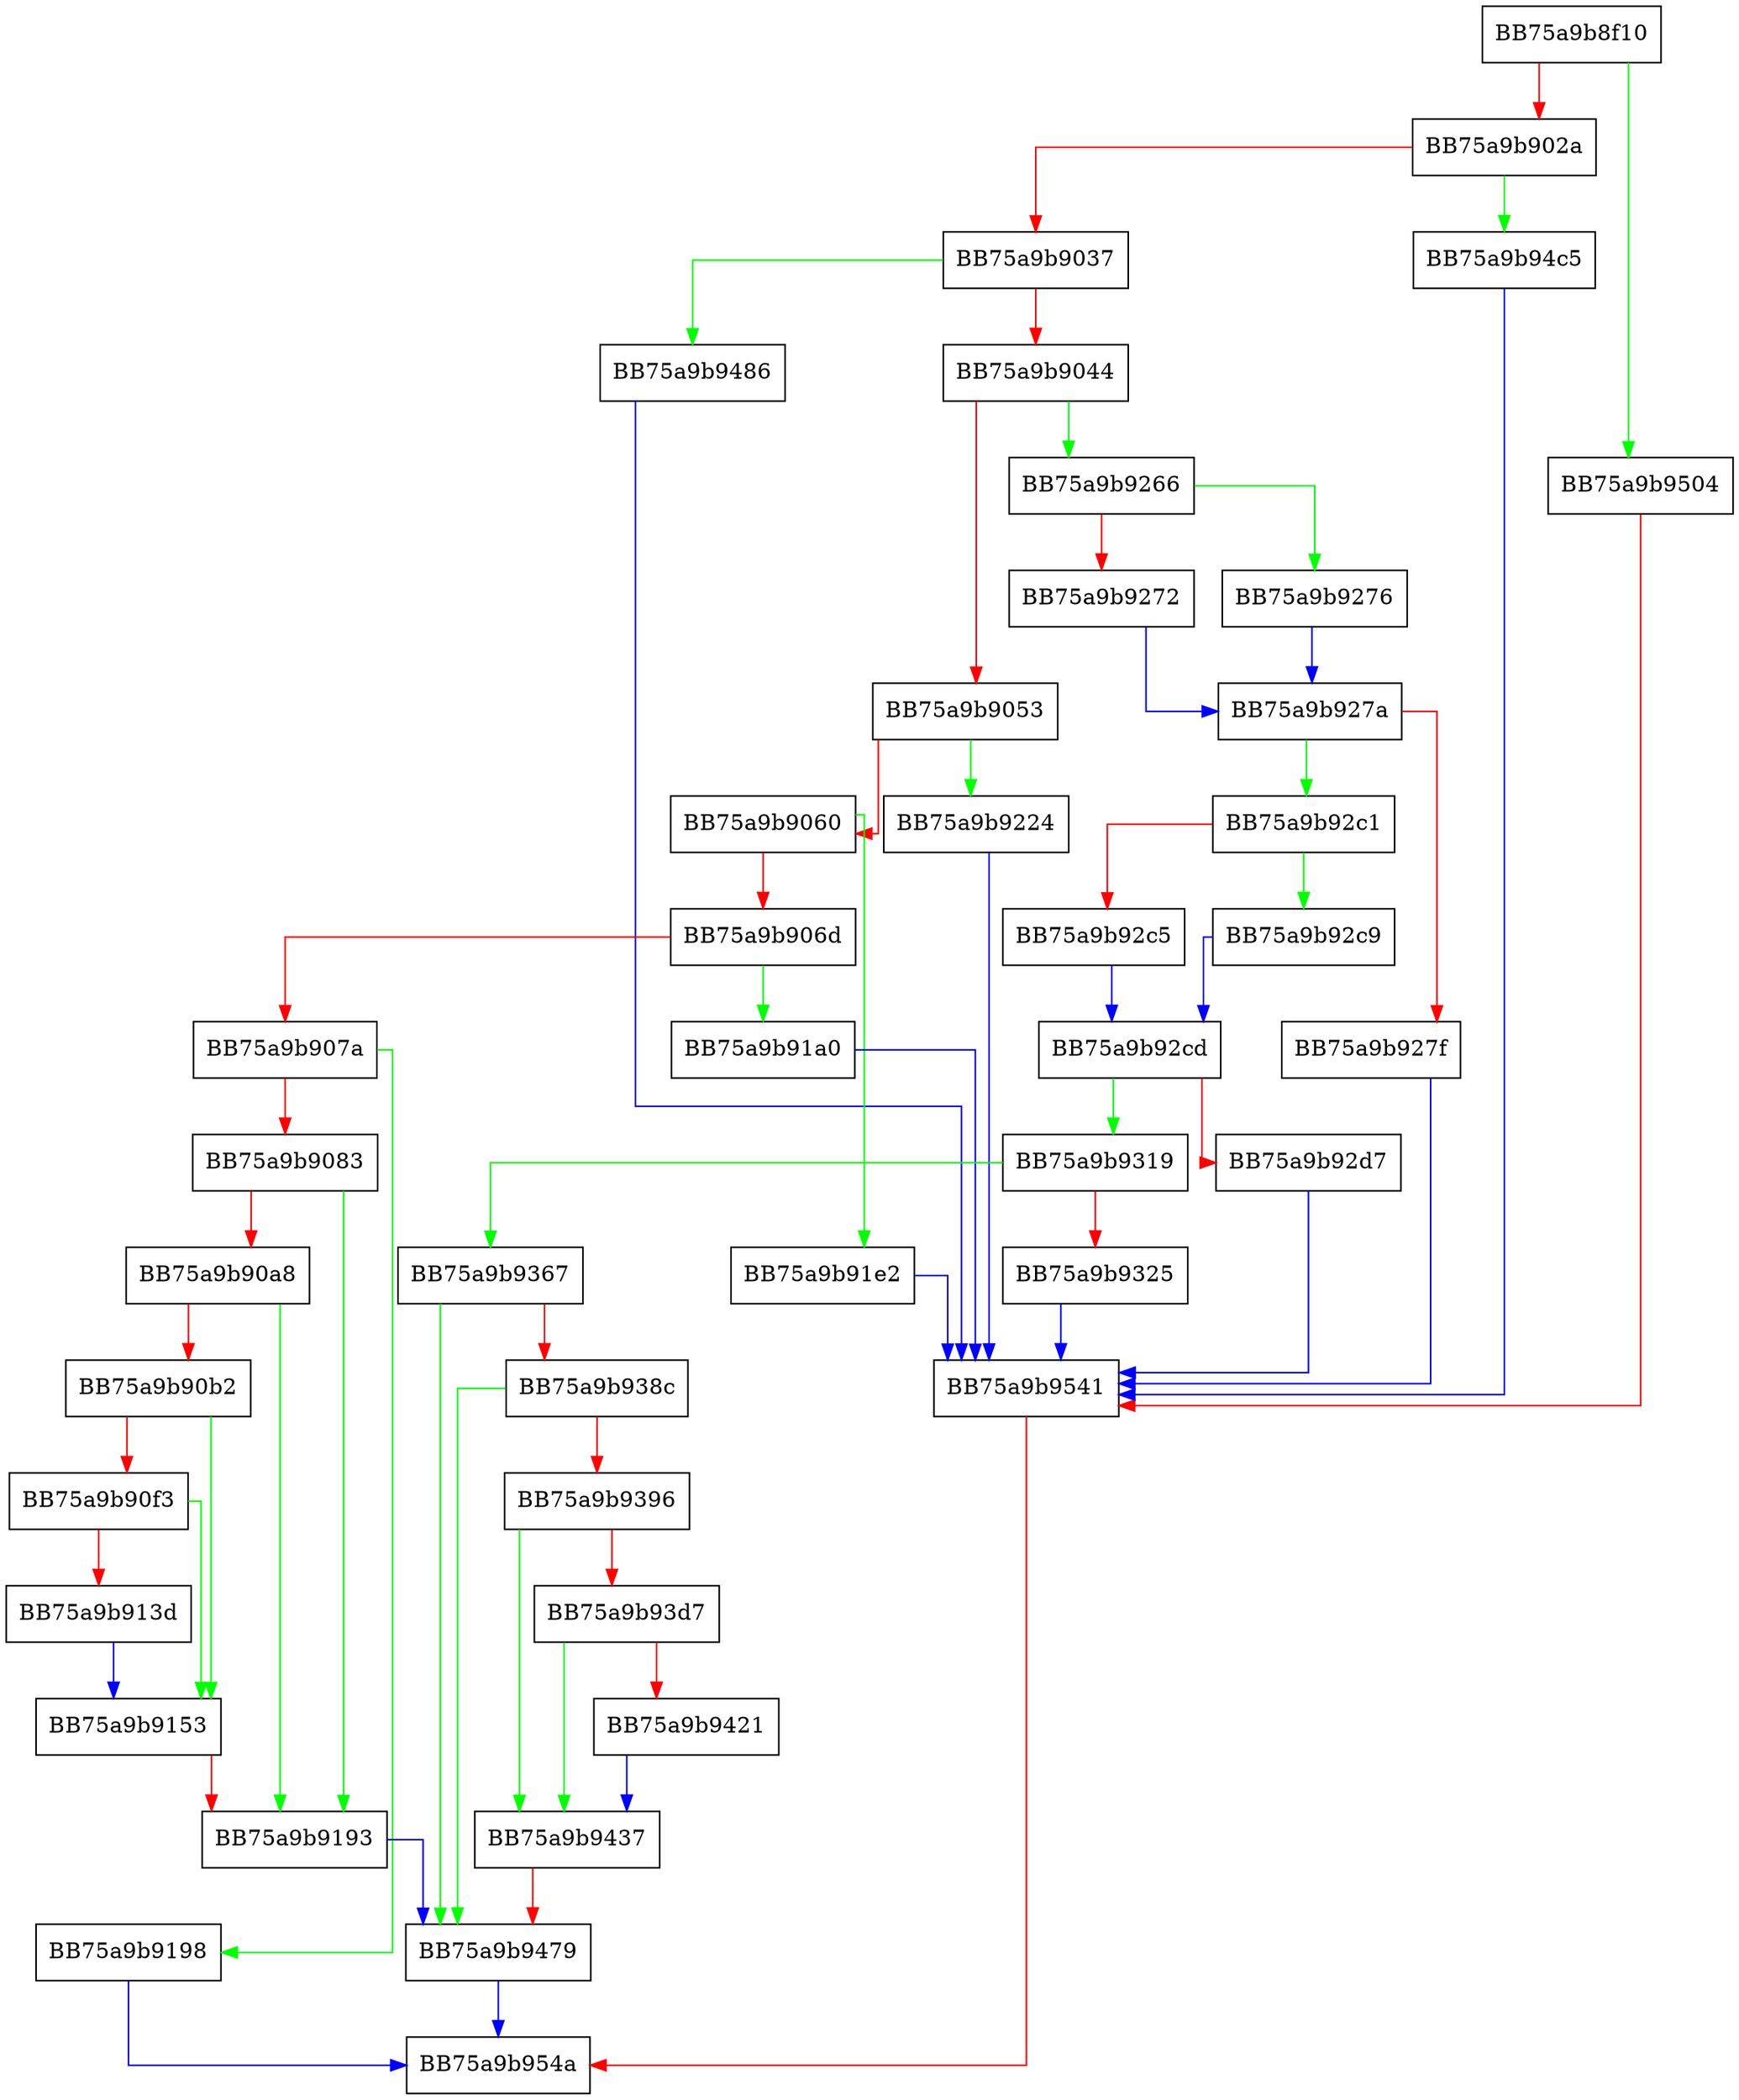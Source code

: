 digraph verify {
  node [shape="box"];
  graph [splines=ortho];
  BB75a9b8f10 -> BB75a9b9504 [color="green"];
  BB75a9b8f10 -> BB75a9b902a [color="red"];
  BB75a9b902a -> BB75a9b94c5 [color="green"];
  BB75a9b902a -> BB75a9b9037 [color="red"];
  BB75a9b9037 -> BB75a9b9486 [color="green"];
  BB75a9b9037 -> BB75a9b9044 [color="red"];
  BB75a9b9044 -> BB75a9b9266 [color="green"];
  BB75a9b9044 -> BB75a9b9053 [color="red"];
  BB75a9b9053 -> BB75a9b9224 [color="green"];
  BB75a9b9053 -> BB75a9b9060 [color="red"];
  BB75a9b9060 -> BB75a9b91e2 [color="green"];
  BB75a9b9060 -> BB75a9b906d [color="red"];
  BB75a9b906d -> BB75a9b91a0 [color="green"];
  BB75a9b906d -> BB75a9b907a [color="red"];
  BB75a9b907a -> BB75a9b9198 [color="green"];
  BB75a9b907a -> BB75a9b9083 [color="red"];
  BB75a9b9083 -> BB75a9b9193 [color="green"];
  BB75a9b9083 -> BB75a9b90a8 [color="red"];
  BB75a9b90a8 -> BB75a9b9193 [color="green"];
  BB75a9b90a8 -> BB75a9b90b2 [color="red"];
  BB75a9b90b2 -> BB75a9b9153 [color="green"];
  BB75a9b90b2 -> BB75a9b90f3 [color="red"];
  BB75a9b90f3 -> BB75a9b9153 [color="green"];
  BB75a9b90f3 -> BB75a9b913d [color="red"];
  BB75a9b913d -> BB75a9b9153 [color="blue"];
  BB75a9b9153 -> BB75a9b9193 [color="red"];
  BB75a9b9193 -> BB75a9b9479 [color="blue"];
  BB75a9b9198 -> BB75a9b954a [color="blue"];
  BB75a9b91a0 -> BB75a9b9541 [color="blue"];
  BB75a9b91e2 -> BB75a9b9541 [color="blue"];
  BB75a9b9224 -> BB75a9b9541 [color="blue"];
  BB75a9b9266 -> BB75a9b9276 [color="green"];
  BB75a9b9266 -> BB75a9b9272 [color="red"];
  BB75a9b9272 -> BB75a9b927a [color="blue"];
  BB75a9b9276 -> BB75a9b927a [color="blue"];
  BB75a9b927a -> BB75a9b92c1 [color="green"];
  BB75a9b927a -> BB75a9b927f [color="red"];
  BB75a9b927f -> BB75a9b9541 [color="blue"];
  BB75a9b92c1 -> BB75a9b92c9 [color="green"];
  BB75a9b92c1 -> BB75a9b92c5 [color="red"];
  BB75a9b92c5 -> BB75a9b92cd [color="blue"];
  BB75a9b92c9 -> BB75a9b92cd [color="blue"];
  BB75a9b92cd -> BB75a9b9319 [color="green"];
  BB75a9b92cd -> BB75a9b92d7 [color="red"];
  BB75a9b92d7 -> BB75a9b9541 [color="blue"];
  BB75a9b9319 -> BB75a9b9367 [color="green"];
  BB75a9b9319 -> BB75a9b9325 [color="red"];
  BB75a9b9325 -> BB75a9b9541 [color="blue"];
  BB75a9b9367 -> BB75a9b9479 [color="green"];
  BB75a9b9367 -> BB75a9b938c [color="red"];
  BB75a9b938c -> BB75a9b9479 [color="green"];
  BB75a9b938c -> BB75a9b9396 [color="red"];
  BB75a9b9396 -> BB75a9b9437 [color="green"];
  BB75a9b9396 -> BB75a9b93d7 [color="red"];
  BB75a9b93d7 -> BB75a9b9437 [color="green"];
  BB75a9b93d7 -> BB75a9b9421 [color="red"];
  BB75a9b9421 -> BB75a9b9437 [color="blue"];
  BB75a9b9437 -> BB75a9b9479 [color="red"];
  BB75a9b9479 -> BB75a9b954a [color="blue"];
  BB75a9b9486 -> BB75a9b9541 [color="blue"];
  BB75a9b94c5 -> BB75a9b9541 [color="blue"];
  BB75a9b9504 -> BB75a9b9541 [color="red"];
  BB75a9b9541 -> BB75a9b954a [color="red"];
}
